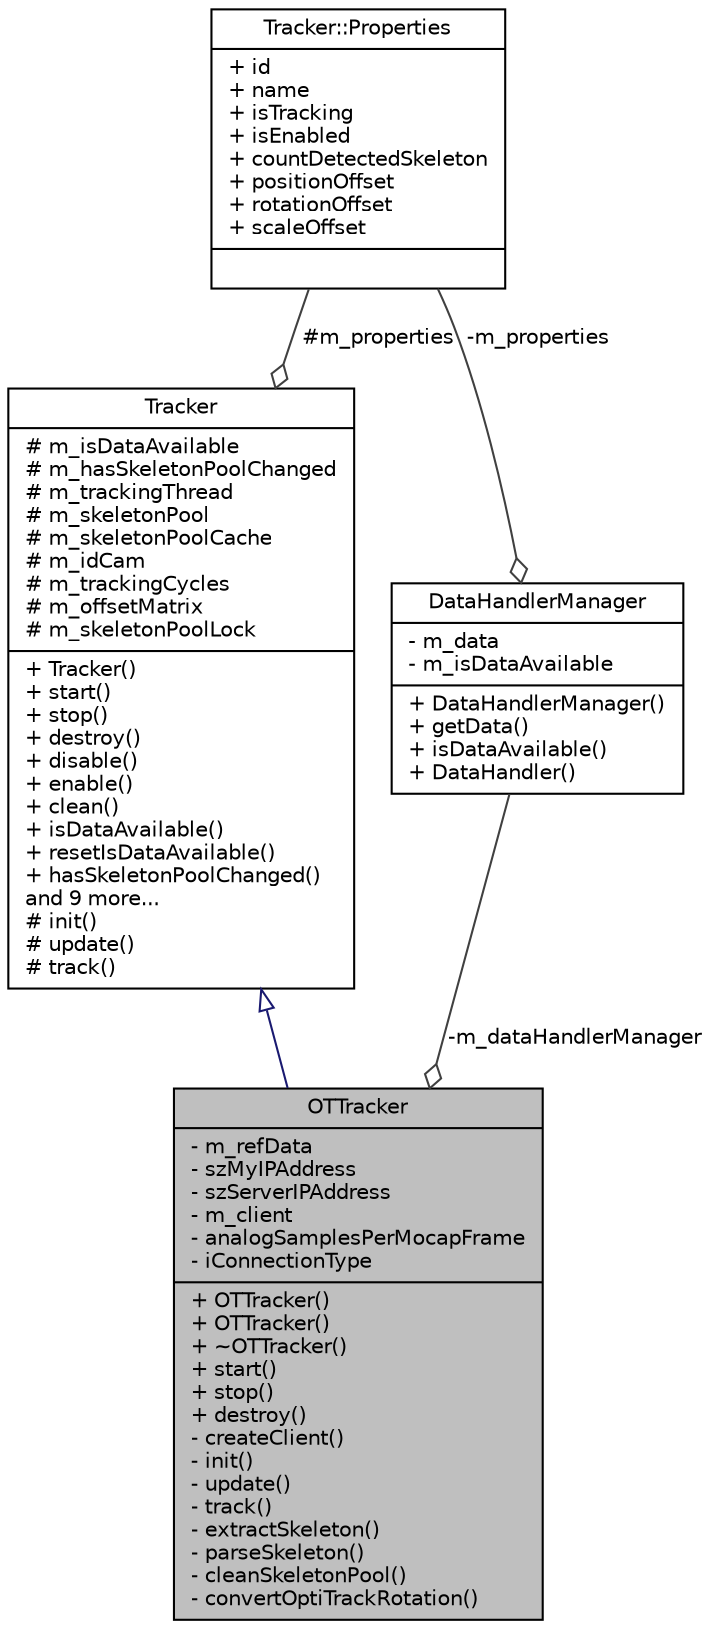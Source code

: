 digraph "OTTracker"
{
 // LATEX_PDF_SIZE
  edge [fontname="Helvetica",fontsize="10",labelfontname="Helvetica",labelfontsize="10"];
  node [fontname="Helvetica",fontsize="10",shape=record];
  Node1 [label="{OTTracker\n|- m_refData\l- szMyIPAddress\l- szServerIPAddress\l- m_client\l- analogSamplesPerMocapFrame\l- iConnectionType\l|+ OTTracker()\l+ OTTracker()\l+ ~OTTracker()\l+ start()\l+ stop()\l+ destroy()\l- createClient()\l- init()\l- update()\l- track()\l- extractSkeleton()\l- parseSkeleton()\l- cleanSkeletonPool()\l- convertOptiTrackRotation()\l}",height=0.2,width=0.4,color="black", fillcolor="grey75", style="filled", fontcolor="black",tooltip="Manages OptiTrack Body Tracking via NatNet protocol."];
  Node2 -> Node1 [dir="back",color="midnightblue",fontsize="10",style="solid",arrowtail="onormal",fontname="Helvetica"];
  Node2 [label="{Tracker\n|# m_isDataAvailable\l# m_hasSkeletonPoolChanged\l# m_trackingThread\l# m_skeletonPool\l# m_skeletonPoolCache\l# m_idCam\l# m_trackingCycles\l# m_offsetMatrix\l# m_skeletonPoolLock\l|+ Tracker()\l+ start()\l+ stop()\l+ destroy()\l+ disable()\l+ enable()\l+ clean()\l+ isDataAvailable()\l+ resetIsDataAvailable()\l+ hasSkeletonPoolChanged()\land 9 more...\l# init()\l# update()\l# track()\l}",height=0.2,width=0.4,color="black", fillcolor="white", style="filled",URL="$class_tracker.html",tooltip="Prototype class for implemetation - holds virtual methods."];
  Node3 -> Node2 [color="grey25",fontsize="10",style="solid",label=" #m_properties" ,arrowhead="odiamond",fontname="Helvetica"];
  Node3 [label="{Tracker::Properties\n|+ id\l+ name\l+ isTracking\l+ isEnabled\l+ countDetectedSkeleton\l+ positionOffset\l+ rotationOffset\l+ scaleOffset\l|}",height=0.2,width=0.4,color="black", fillcolor="white", style="filled",URL="$struct_tracker_1_1_properties.html",tooltip=" "];
  Node4 -> Node1 [color="grey25",fontsize="10",style="solid",label=" -m_dataHandlerManager" ,arrowhead="odiamond",fontname="Helvetica"];
  Node4 [label="{DataHandlerManager\n|- m_data\l- m_isDataAvailable\l|+ DataHandlerManager()\l+ getData()\l+ isDataAvailable()\l+ DataHandler()\l}",height=0.2,width=0.4,color="black", fillcolor="white", style="filled",URL="$class_data_handler_manager.html",tooltip="helper class for DataHandler method callback"];
  Node3 -> Node4 [color="grey25",fontsize="10",style="solid",label=" -m_properties" ,arrowhead="odiamond",fontname="Helvetica"];
}
